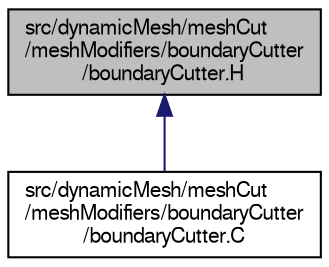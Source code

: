 digraph "src/dynamicMesh/meshCut/meshModifiers/boundaryCutter/boundaryCutter.H"
{
  bgcolor="transparent";
  edge [fontname="FreeSans",fontsize="10",labelfontname="FreeSans",labelfontsize="10"];
  node [fontname="FreeSans",fontsize="10",shape=record];
  Node138 [label="src/dynamicMesh/meshCut\l/meshModifiers/boundaryCutter\l/boundaryCutter.H",height=0.2,width=0.4,color="black", fillcolor="grey75", style="filled", fontcolor="black"];
  Node138 -> Node139 [dir="back",color="midnightblue",fontsize="10",style="solid",fontname="FreeSans"];
  Node139 [label="src/dynamicMesh/meshCut\l/meshModifiers/boundaryCutter\l/boundaryCutter.C",height=0.2,width=0.4,color="black",URL="$a00500.html"];
}
